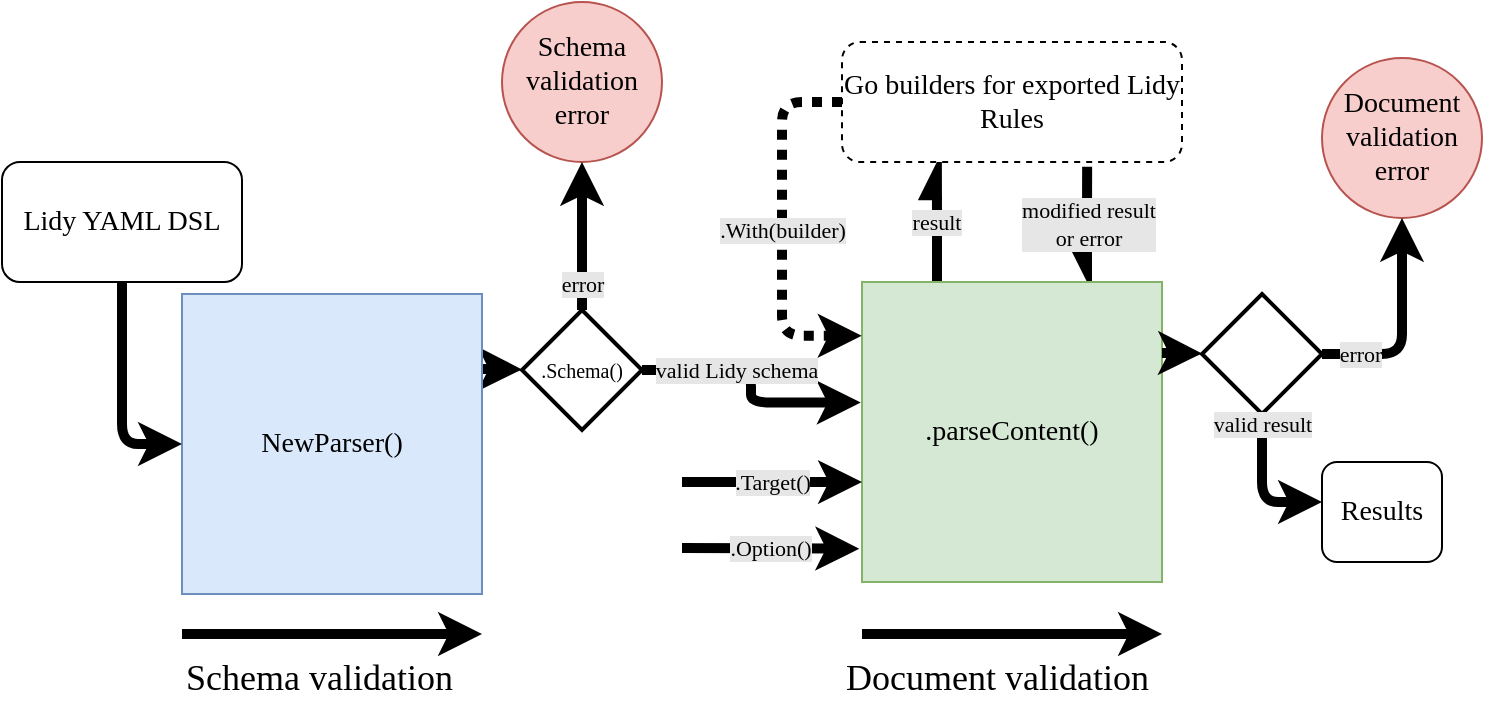 <mxfile version="13.8.8" type="device"><diagram id="TeD5BPH3W3GN-0YE-MDi" name="Page-1"><mxGraphModel dx="1422" dy="791" grid="1" gridSize="10" guides="1" tooltips="1" connect="1" arrows="1" fold="1" page="1" pageScale="1" pageWidth="850" pageHeight="1100" math="0" shadow="0"><root><mxCell id="0"/><mxCell id="1" parent="0"/><mxCell id="O7pro6a_ynLw050NtHWg-16" style="rounded=0;orthogonalLoop=1;jettySize=auto;html=1;exitX=1;exitY=0.25;exitDx=0;exitDy=0;endArrow=classic;endFill=1;strokeWidth=5;fontFamily=CMU Sans Serif;" parent="1" source="O7pro6a_ynLw050NtHWg-1" target="O7pro6a_ynLw050NtHWg-10" edge="1"><mxGeometry relative="1" as="geometry"><mxPoint x="310" y="285" as="targetPoint"/></mxGeometry></mxCell><mxCell id="O7pro6a_ynLw050NtHWg-1" value="&lt;font style=&quot;font-size: 14px;&quot;&gt;NewParser()&lt;/font&gt;" style="rounded=0;whiteSpace=wrap;html=1;fillColor=#dae8fc;strokeColor=#6c8ebf;fontFamily=CMU Sans Serif;fontSize=14;" parent="1" vertex="1"><mxGeometry x="150" y="225" width="150" height="150" as="geometry"/></mxCell><mxCell id="O7pro6a_ynLw050NtHWg-37" value="result" style="edgeStyle=elbowEdgeStyle;sketch=0;orthogonalLoop=1;jettySize=auto;elbow=vertical;html=1;exitX=0.25;exitY=0;exitDx=0;exitDy=0;entryX=0.279;entryY=1;entryDx=0;entryDy=0;entryPerimeter=0;shadow=0;labelBackgroundColor=#E6E6E6;endArrow=async;endFill=0;strokeWidth=5;fontFamily=CMU Sans Serif;" parent="1" source="O7pro6a_ynLw050NtHWg-2" target="O7pro6a_ynLw050NtHWg-34" edge="1"><mxGeometry relative="1" as="geometry"/></mxCell><mxCell id="O7pro6a_ynLw050NtHWg-38" value="&lt;div&gt;modified result&lt;/div&gt;&lt;div&gt;or error&lt;br&gt;&lt;/div&gt;" style="edgeStyle=elbowEdgeStyle;sketch=0;orthogonalLoop=1;jettySize=auto;elbow=vertical;html=1;exitX=0.75;exitY=0;exitDx=0;exitDy=0;entryX=0.721;entryY=1.039;entryDx=0;entryDy=0;entryPerimeter=0;shadow=0;labelBackgroundColor=#E6E6E6;endArrow=none;endFill=0;strokeWidth=5;startArrow=async;startFill=0;fontFamily=CMU Sans Serif;" parent="1" source="O7pro6a_ynLw050NtHWg-2" target="O7pro6a_ynLw050NtHWg-34" edge="1"><mxGeometry relative="1" as="geometry"/></mxCell><mxCell id="O7pro6a_ynLw050NtHWg-2" value="&lt;font style=&quot;font-size: 14px;&quot;&gt;.parseContent()&lt;/font&gt;" style="rounded=0;whiteSpace=wrap;html=1;fillColor=#d5e8d4;strokeColor=#82b366;fontFamily=CMU Sans Serif;fontSize=14;" parent="1" vertex="1"><mxGeometry x="490" y="219" width="150" height="150" as="geometry"/></mxCell><mxCell id="O7pro6a_ynLw050NtHWg-3" value="" style="endArrow=classic;html=1;strokeWidth=5;fontFamily=CMU Sans Serif;" parent="1" edge="1"><mxGeometry width="50" height="50" relative="1" as="geometry"><mxPoint x="150" y="395" as="sourcePoint"/><mxPoint x="300" y="395" as="targetPoint"/></mxGeometry></mxCell><mxCell id="O7pro6a_ynLw050NtHWg-4" value="" style="endArrow=classic;html=1;strokeWidth=5;fontFamily=CMU Sans Serif;" parent="1" edge="1"><mxGeometry width="50" height="50" relative="1" as="geometry"><mxPoint x="490" y="395" as="sourcePoint"/><mxPoint x="640" y="395" as="targetPoint"/></mxGeometry></mxCell><mxCell id="O7pro6a_ynLw050NtHWg-7" value="&lt;div style=&quot;font-size: 14px;&quot;&gt;&lt;font style=&quot;font-size: 14px;&quot;&gt;Schema&lt;/font&gt;&lt;/div&gt;&lt;div style=&quot;font-size: 14px;&quot;&gt;&lt;font style=&quot;font-size: 14px;&quot;&gt;validation&lt;/font&gt;&lt;/div&gt;&lt;div style=&quot;font-size: 14px;&quot;&gt;&lt;font style=&quot;font-size: 14px;&quot;&gt;error&lt;br style=&quot;font-size: 14px;&quot;&gt;&lt;/font&gt;&lt;/div&gt;" style="ellipse;whiteSpace=wrap;html=1;aspect=fixed;fillColor=#f8cecc;strokeColor=#b85450;fontFamily=CMU Sans Serif;fontSize=14;" parent="1" vertex="1"><mxGeometry x="310" y="79" width="80" height="80" as="geometry"/></mxCell><mxCell id="O7pro6a_ynLw050NtHWg-8" value="&lt;div style=&quot;font-size: 14px;&quot;&gt;&lt;font style=&quot;font-size: 14px;&quot;&gt;Document&lt;/font&gt;&lt;/div&gt;&lt;div style=&quot;font-size: 14px;&quot;&gt;&lt;font style=&quot;font-size: 14px;&quot;&gt;validation&lt;/font&gt;&lt;/div&gt;&lt;div style=&quot;font-size: 14px;&quot;&gt;&lt;font style=&quot;font-size: 14px;&quot;&gt;error&lt;br style=&quot;font-size: 14px;&quot;&gt;&lt;/font&gt;&lt;/div&gt;" style="ellipse;whiteSpace=wrap;html=1;aspect=fixed;fillColor=#f8cecc;strokeColor=#b85450;fontFamily=CMU Sans Serif;fontSize=14;" parent="1" vertex="1"><mxGeometry x="720" y="107" width="80" height="80" as="geometry"/></mxCell><mxCell id="O7pro6a_ynLw050NtHWg-10" value="&lt;font style=&quot;font-size: 10px;&quot;&gt;.Schema()&lt;/font&gt;" style="strokeWidth=2;html=1;shape=mxgraph.flowchart.decision;whiteSpace=wrap;fontFamily=CMU Sans Serif;fontSize=10;" parent="1" vertex="1"><mxGeometry x="320" y="233" width="60" height="60" as="geometry"/></mxCell><mxCell id="O7pro6a_ynLw050NtHWg-12" value="error" style="endArrow=classic;html=1;strokeWidth=5;entryX=0.5;entryY=1;entryDx=0;entryDy=0;exitX=0.5;exitY=0;exitDx=0;exitDy=0;exitPerimeter=0;sketch=0;shadow=0;labelBackgroundColor=#E6E6E6;fontFamily=CMU Sans Serif;" parent="1" source="O7pro6a_ynLw050NtHWg-10" target="O7pro6a_ynLw050NtHWg-7" edge="1"><mxGeometry x="-0.646" width="50" height="50" relative="1" as="geometry"><mxPoint x="375" y="219" as="sourcePoint"/><mxPoint x="425" y="169" as="targetPoint"/><mxPoint as="offset"/></mxGeometry></mxCell><mxCell id="O7pro6a_ynLw050NtHWg-19" value="valid Lidy schema" style="endArrow=classic;html=1;strokeWidth=5;exitX=1;exitY=0.5;exitDx=0;exitDy=0;exitPerimeter=0;entryX=-0.004;entryY=0.402;entryDx=0;entryDy=0;entryPerimeter=0;labelBackgroundColor=#E6E6E6;edgeStyle=elbowEdgeStyle;fontFamily=CMU Sans Serif;" parent="1" source="O7pro6a_ynLw050NtHWg-10" target="O7pro6a_ynLw050NtHWg-2" edge="1"><mxGeometry x="-0.256" width="50" height="50" relative="1" as="geometry"><mxPoint x="220" y="325" as="sourcePoint"/><mxPoint x="490" y="258.65" as="targetPoint"/><mxPoint as="offset"/></mxGeometry></mxCell><mxCell id="O7pro6a_ynLw050NtHWg-24" style="rounded=0;orthogonalLoop=1;jettySize=auto;html=1;exitX=1;exitY=0.25;exitDx=0;exitDy=0;endArrow=classic;endFill=1;strokeWidth=5;fontFamily=CMU Sans Serif;" parent="1" target="O7pro6a_ynLw050NtHWg-25" edge="1"><mxGeometry relative="1" as="geometry"><mxPoint x="640" y="254.5" as="sourcePoint"/><mxPoint x="650" y="277" as="targetPoint"/></mxGeometry></mxCell><mxCell id="O7pro6a_ynLw050NtHWg-25" value="" style="strokeWidth=2;html=1;shape=mxgraph.flowchart.decision;whiteSpace=wrap;fontFamily=CMU Sans Serif;" parent="1" vertex="1"><mxGeometry x="660" y="225" width="60" height="60" as="geometry"/></mxCell><mxCell id="O7pro6a_ynLw050NtHWg-26" value="error" style="edgeStyle=segmentEdgeStyle;endArrow=classic;html=1;strokeWidth=5;entryX=0.5;entryY=1;entryDx=0;entryDy=0;exitX=1;exitY=0.5;exitDx=0;exitDy=0;exitPerimeter=0;sketch=0;shadow=0;labelBackgroundColor=#E6E6E6;fontFamily=CMU Sans Serif;" parent="1" source="O7pro6a_ynLw050NtHWg-25" target="O7pro6a_ynLw050NtHWg-8" edge="1"><mxGeometry x="-0.646" width="50" height="50" relative="1" as="geometry"><mxPoint x="715" y="257" as="sourcePoint"/><mxPoint x="765" y="187" as="targetPoint"/><mxPoint as="offset"/></mxGeometry></mxCell><mxCell id="O7pro6a_ynLw050NtHWg-27" value="valid result " style="endArrow=classic;html=1;strokeWidth=5;exitX=0.5;exitY=1;exitDx=0;exitDy=0;exitPerimeter=0;edgeStyle=orthogonalEdgeStyle;labelBackgroundColor=#E6E6E6;fontFamily=CMU Sans Serif;" parent="1" source="O7pro6a_ynLw050NtHWg-25" target="O7pro6a_ynLw050NtHWg-41" edge="1"><mxGeometry x="-0.875" width="50" height="50" relative="1" as="geometry"><mxPoint x="560" y="337" as="sourcePoint"/><mxPoint x="740" y="329" as="targetPoint"/><mxPoint as="offset"/><Array as="points"><mxPoint x="690" y="329"/></Array></mxGeometry></mxCell><mxCell id="O7pro6a_ynLw050NtHWg-32" style="edgeStyle=orthogonalEdgeStyle;sketch=0;orthogonalLoop=1;jettySize=auto;html=1;exitX=0.5;exitY=1;exitDx=0;exitDy=0;entryX=0;entryY=0.5;entryDx=0;entryDy=0;shadow=0;labelBackgroundColor=#E6E6E6;endArrow=classic;endFill=1;strokeWidth=5;rounded=1;fontFamily=CMU Sans Serif;" parent="1" source="O7pro6a_ynLw050NtHWg-31" target="O7pro6a_ynLw050NtHWg-1" edge="1"><mxGeometry relative="1" as="geometry"/></mxCell><mxCell id="O7pro6a_ynLw050NtHWg-31" value="&lt;font style=&quot;font-size: 14px;&quot;&gt;Lidy YAML DSL&lt;/font&gt;" style="rounded=1;whiteSpace=wrap;html=1;glass=0;fontFamily=CMU Sans Serif;fontSize=14;" parent="1" vertex="1"><mxGeometry x="60" y="159" width="120" height="60" as="geometry"/></mxCell><mxCell id="O7pro6a_ynLw050NtHWg-33" value="&lt;font style=&quot;font-size: 18px;&quot;&gt;Schema validation&lt;/font&gt;" style="text;whiteSpace=wrap;html=1;fontFamily=CMU Sans Serif;fontSize=18;" parent="1" vertex="1"><mxGeometry x="150" y="400" width="150" height="30" as="geometry"/></mxCell><mxCell id="O7pro6a_ynLw050NtHWg-34" value="Go builders for exported Lidy Rules" style="rounded=1;whiteSpace=wrap;html=1;glass=0;sketch=0;shadow=0;perimeterSpacing=0;dashed=1;fontFamily=CMU Sans Serif;fontSize=14;" parent="1" vertex="1"><mxGeometry x="480" y="99" width="170" height="60" as="geometry"/></mxCell><mxCell id="O7pro6a_ynLw050NtHWg-35" value=".With(builder)" style="endArrow=classic;html=1;shadow=0;labelBackgroundColor=#E6E6E6;strokeWidth=5;entryX=-0.001;entryY=0.179;entryDx=0;entryDy=0;entryPerimeter=0;exitX=0;exitY=0.5;exitDx=0;exitDy=0;edgeStyle=elbowEdgeStyle;elbow=vertical;endFill=1;dashed=1;dashPattern=1 1;fontFamily=CMU Sans Serif;" parent="1" source="O7pro6a_ynLw050NtHWg-34" target="O7pro6a_ynLw050NtHWg-2" edge="1"><mxGeometry width="50" height="50" relative="1" as="geometry"><mxPoint x="450" y="239" as="sourcePoint"/><mxPoint x="500" y="189" as="targetPoint"/><Array as="points"><mxPoint x="450" y="189"/></Array></mxGeometry></mxCell><mxCell id="O7pro6a_ynLw050NtHWg-40" value="Document validation" style="text;whiteSpace=wrap;html=1;fontFamily=CMU Sans Serif;fontSize=18;" parent="1" vertex="1"><mxGeometry x="480" y="400" width="170" height="30" as="geometry"/></mxCell><mxCell id="O7pro6a_ynLw050NtHWg-41" value="&lt;font style=&quot;font-size: 14px;&quot;&gt;Results&lt;/font&gt;" style="rounded=1;whiteSpace=wrap;html=1;glass=0;fontFamily=CMU Sans Serif;fontSize=14;" parent="1" vertex="1"><mxGeometry x="720" y="309" width="60" height="50" as="geometry"/></mxCell><mxCell id="O7pro6a_ynLw050NtHWg-42" value=".Target()" style="endArrow=classic;html=1;shadow=0;labelBackgroundColor=#E6E6E6;strokeWidth=5;entryX=0;entryY=0.667;entryDx=0;entryDy=0;entryPerimeter=0;fontFamily=CMU Sans Serif;" parent="1" target="O7pro6a_ynLw050NtHWg-2" edge="1"><mxGeometry width="50" height="50" relative="1" as="geometry"><mxPoint x="400" y="319" as="sourcePoint"/><mxPoint x="490" y="269" as="targetPoint"/></mxGeometry></mxCell><mxCell id="O7pro6a_ynLw050NtHWg-44" value=".Option()" style="endArrow=classic;html=1;shadow=0;labelBackgroundColor=#E6E6E6;strokeWidth=5;entryX=-0.009;entryY=0.889;entryDx=0;entryDy=0;entryPerimeter=0;fontFamily=CMU Sans Serif;" parent="1" target="O7pro6a_ynLw050NtHWg-2" edge="1"><mxGeometry width="50" height="50" relative="1" as="geometry"><mxPoint x="400" y="352" as="sourcePoint"/><mxPoint x="480" y="359" as="targetPoint"/></mxGeometry></mxCell></root></mxGraphModel></diagram></mxfile>